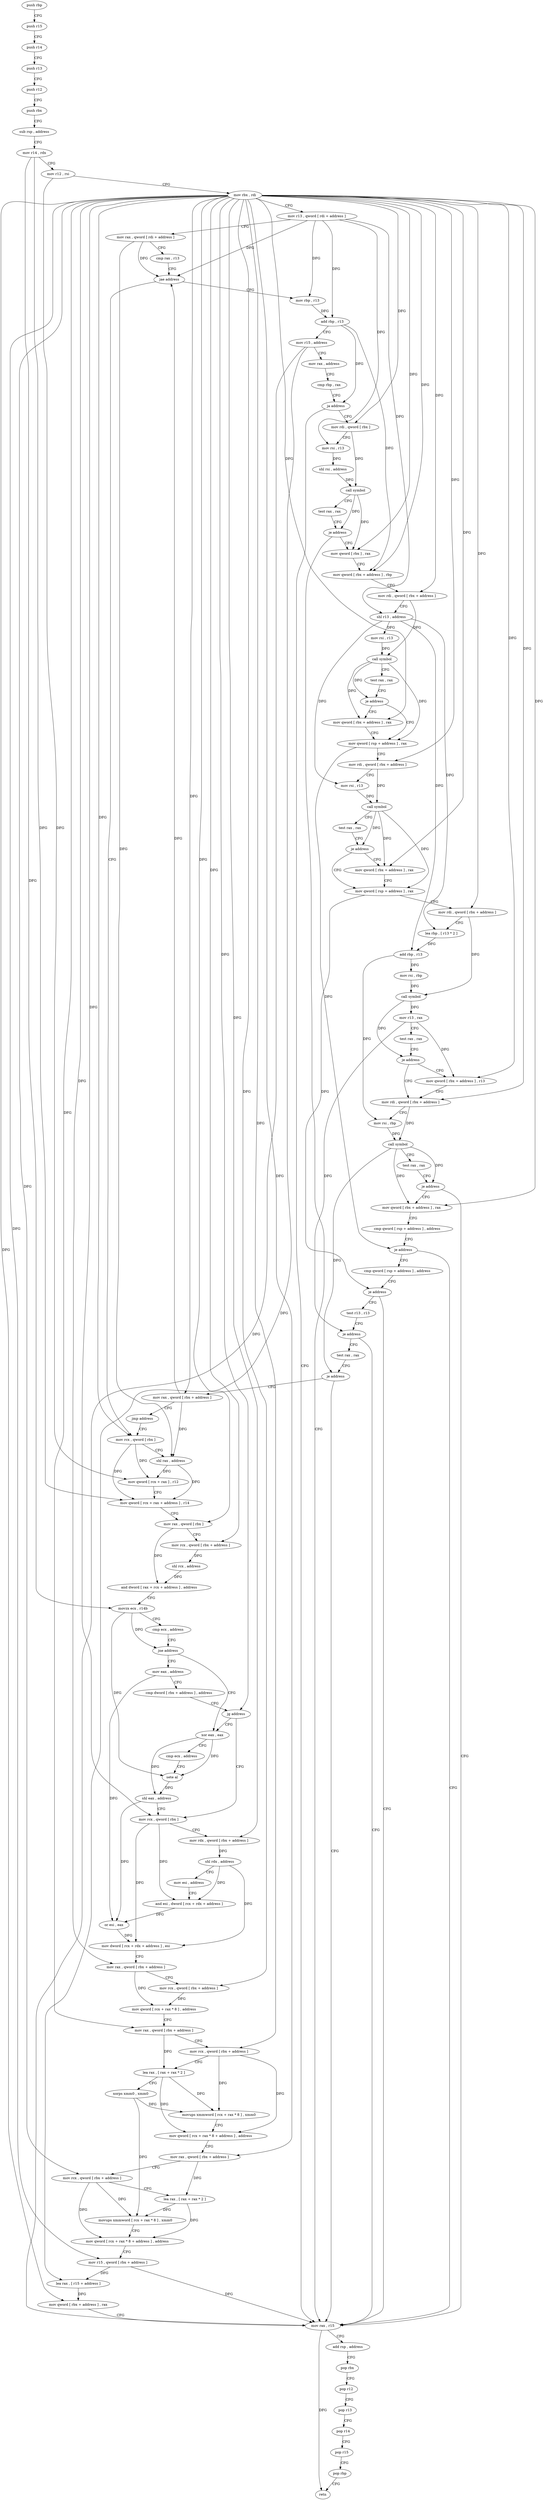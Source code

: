 digraph "func" {
"4274896" [label = "push rbp" ]
"4274897" [label = "push r15" ]
"4274899" [label = "push r14" ]
"4274901" [label = "push r13" ]
"4274903" [label = "push r12" ]
"4274905" [label = "push rbx" ]
"4274906" [label = "sub rsp , address" ]
"4274910" [label = "mov r14 , rdx" ]
"4274913" [label = "mov r12 , rsi" ]
"4274916" [label = "mov rbx , rdi" ]
"4274919" [label = "mov r13 , qword [ rdi + address ]" ]
"4274923" [label = "mov rax , qword [ rdi + address ]" ]
"4274927" [label = "cmp rax , r13" ]
"4274930" [label = "jae address" ]
"4275130" [label = "mov rbp , r13" ]
"4274936" [label = "mov rcx , qword [ rbx ]" ]
"4275133" [label = "add rbp , r13" ]
"4275136" [label = "mov r15 , address" ]
"4275143" [label = "mov rax , address" ]
"4275153" [label = "cmp rbp , rax" ]
"4275156" [label = "ja address" ]
"4275112" [label = "mov rax , r15" ]
"4275158" [label = "mov rdi , qword [ rbx ]" ]
"4274939" [label = "shl rax , address" ]
"4274943" [label = "mov qword [ rcx + rax ] , r12" ]
"4274947" [label = "mov qword [ rcx + rax + address ] , r14" ]
"4274952" [label = "mov rax , qword [ rbx ]" ]
"4274955" [label = "mov rcx , qword [ rbx + address ]" ]
"4274959" [label = "shl rcx , address" ]
"4274963" [label = "and dword [ rax + rcx + address ] , address" ]
"4274971" [label = "movzx ecx , r14b" ]
"4274975" [label = "cmp ecx , address" ]
"4274978" [label = "jne address" ]
"4274994" [label = "xor eax , eax" ]
"4274980" [label = "mov eax , address" ]
"4275115" [label = "add rsp , address" ]
"4275119" [label = "pop rbx" ]
"4275120" [label = "pop r12" ]
"4275122" [label = "pop r13" ]
"4275124" [label = "pop r14" ]
"4275126" [label = "pop r15" ]
"4275128" [label = "pop rbp" ]
"4275129" [label = "retn" ]
"4275161" [label = "mov rsi , r13" ]
"4275164" [label = "shl rsi , address" ]
"4275168" [label = "call symbol" ]
"4275173" [label = "test rax , rax" ]
"4275176" [label = "je address" ]
"4275178" [label = "mov qword [ rbx ] , rax" ]
"4274996" [label = "cmp ecx , address" ]
"4274999" [label = "sete al" ]
"4275002" [label = "shl eax , address" ]
"4275005" [label = "mov rcx , qword [ rbx ]" ]
"4274985" [label = "cmp dword [ rbx + address ] , address" ]
"4274992" [label = "jg address" ]
"4275181" [label = "mov qword [ rbx + address ] , rbp" ]
"4275185" [label = "mov rdi , qword [ rbx + address ]" ]
"4275189" [label = "shl r13 , address" ]
"4275193" [label = "mov rsi , r13" ]
"4275196" [label = "call symbol" ]
"4275201" [label = "test rax , rax" ]
"4275204" [label = "je address" ]
"4275210" [label = "mov qword [ rsp + address ] , rax" ]
"4275206" [label = "mov qword [ rbx + address ] , rax" ]
"4275008" [label = "mov rdx , qword [ rbx + address ]" ]
"4275012" [label = "shl rdx , address" ]
"4275016" [label = "mov esi , address" ]
"4275021" [label = "and esi , dword [ rcx + rdx + address ]" ]
"4275025" [label = "or esi , eax" ]
"4275027" [label = "mov dword [ rcx + rdx + address ] , esi" ]
"4275031" [label = "mov rax , qword [ rbx + address ]" ]
"4275035" [label = "mov rcx , qword [ rbx + address ]" ]
"4275039" [label = "mov qword [ rcx + rax * 8 ] , address" ]
"4275047" [label = "mov rax , qword [ rbx + address ]" ]
"4275051" [label = "mov rcx , qword [ rbx + address ]" ]
"4275055" [label = "lea rax , [ rax + rax * 2 ]" ]
"4275059" [label = "xorps xmm0 , xmm0" ]
"4275062" [label = "movups xmmword [ rcx + rax * 8 ] , xmm0" ]
"4275066" [label = "mov qword [ rcx + rax * 8 + address ] , address" ]
"4275075" [label = "mov rax , qword [ rbx + address ]" ]
"4275079" [label = "mov rcx , qword [ rbx + address ]" ]
"4275083" [label = "lea rax , [ rax + rax * 2 ]" ]
"4275087" [label = "movups xmmword [ rcx + rax * 8 ] , xmm0" ]
"4275091" [label = "mov qword [ rcx + rax * 8 + address ] , address" ]
"4275100" [label = "mov r15 , qword [ rbx + address ]" ]
"4275104" [label = "lea rax , [ r15 + address ]" ]
"4275108" [label = "mov qword [ rbx + address ] , rax" ]
"4275215" [label = "mov rdi , qword [ rbx + address ]" ]
"4275219" [label = "mov rsi , r13" ]
"4275222" [label = "call symbol" ]
"4275227" [label = "test rax , rax" ]
"4275230" [label = "je address" ]
"4275236" [label = "mov qword [ rsp + address ] , rax" ]
"4275232" [label = "mov qword [ rbx + address ] , rax" ]
"4275241" [label = "mov rdi , qword [ rbx + address ]" ]
"4275245" [label = "lea rbp , [ r13 * 2 ]" ]
"4275253" [label = "add rbp , r13" ]
"4275256" [label = "mov rsi , rbp" ]
"4275259" [label = "call symbol" ]
"4275264" [label = "mov r13 , rax" ]
"4275267" [label = "test rax , rax" ]
"4275270" [label = "je address" ]
"4275276" [label = "mov rdi , qword [ rbx + address ]" ]
"4275272" [label = "mov qword [ rbx + address ] , r13" ]
"4275280" [label = "mov rsi , rbp" ]
"4275283" [label = "call symbol" ]
"4275288" [label = "test rax , rax" ]
"4275291" [label = "je address" ]
"4275297" [label = "mov qword [ rbx + address ] , rax" ]
"4275301" [label = "cmp qword [ rsp + address ] , address" ]
"4275307" [label = "je address" ]
"4275313" [label = "cmp qword [ rsp + address ] , address" ]
"4275319" [label = "je address" ]
"4275325" [label = "test r13 , r13" ]
"4275328" [label = "je address" ]
"4275334" [label = "test rax , rax" ]
"4275337" [label = "je address" ]
"4275343" [label = "mov rax , qword [ rbx + address ]" ]
"4275347" [label = "jmp address" ]
"4274896" -> "4274897" [ label = "CFG" ]
"4274897" -> "4274899" [ label = "CFG" ]
"4274899" -> "4274901" [ label = "CFG" ]
"4274901" -> "4274903" [ label = "CFG" ]
"4274903" -> "4274905" [ label = "CFG" ]
"4274905" -> "4274906" [ label = "CFG" ]
"4274906" -> "4274910" [ label = "CFG" ]
"4274910" -> "4274913" [ label = "CFG" ]
"4274910" -> "4274947" [ label = "DFG" ]
"4274910" -> "4274971" [ label = "DFG" ]
"4274913" -> "4274916" [ label = "CFG" ]
"4274913" -> "4274943" [ label = "DFG" ]
"4274916" -> "4274919" [ label = "CFG" ]
"4274916" -> "4274936" [ label = "DFG" ]
"4274916" -> "4274952" [ label = "DFG" ]
"4274916" -> "4274955" [ label = "DFG" ]
"4274916" -> "4275158" [ label = "DFG" ]
"4274916" -> "4274992" [ label = "DFG" ]
"4274916" -> "4275178" [ label = "DFG" ]
"4274916" -> "4275181" [ label = "DFG" ]
"4274916" -> "4275185" [ label = "DFG" ]
"4274916" -> "4275005" [ label = "DFG" ]
"4274916" -> "4275008" [ label = "DFG" ]
"4274916" -> "4275031" [ label = "DFG" ]
"4274916" -> "4275035" [ label = "DFG" ]
"4274916" -> "4275047" [ label = "DFG" ]
"4274916" -> "4275051" [ label = "DFG" ]
"4274916" -> "4275075" [ label = "DFG" ]
"4274916" -> "4275079" [ label = "DFG" ]
"4274916" -> "4275100" [ label = "DFG" ]
"4274916" -> "4275108" [ label = "DFG" ]
"4274916" -> "4275215" [ label = "DFG" ]
"4274916" -> "4275206" [ label = "DFG" ]
"4274916" -> "4275241" [ label = "DFG" ]
"4274916" -> "4275232" [ label = "DFG" ]
"4274916" -> "4275276" [ label = "DFG" ]
"4274916" -> "4275272" [ label = "DFG" ]
"4274916" -> "4275297" [ label = "DFG" ]
"4274916" -> "4275343" [ label = "DFG" ]
"4274919" -> "4274923" [ label = "CFG" ]
"4274919" -> "4274930" [ label = "DFG" ]
"4274919" -> "4275130" [ label = "DFG" ]
"4274919" -> "4275133" [ label = "DFG" ]
"4274919" -> "4275161" [ label = "DFG" ]
"4274919" -> "4275189" [ label = "DFG" ]
"4274923" -> "4274927" [ label = "CFG" ]
"4274923" -> "4274930" [ label = "DFG" ]
"4274923" -> "4274939" [ label = "DFG" ]
"4274927" -> "4274930" [ label = "CFG" ]
"4274930" -> "4275130" [ label = "CFG" ]
"4274930" -> "4274936" [ label = "CFG" ]
"4275130" -> "4275133" [ label = "DFG" ]
"4274936" -> "4274939" [ label = "CFG" ]
"4274936" -> "4274943" [ label = "DFG" ]
"4274936" -> "4274947" [ label = "DFG" ]
"4275133" -> "4275136" [ label = "CFG" ]
"4275133" -> "4275156" [ label = "DFG" ]
"4275133" -> "4275181" [ label = "DFG" ]
"4275136" -> "4275143" [ label = "CFG" ]
"4275136" -> "4275112" [ label = "DFG" ]
"4275136" -> "4275104" [ label = "DFG" ]
"4275143" -> "4275153" [ label = "CFG" ]
"4275153" -> "4275156" [ label = "CFG" ]
"4275156" -> "4275112" [ label = "CFG" ]
"4275156" -> "4275158" [ label = "CFG" ]
"4275112" -> "4275115" [ label = "CFG" ]
"4275112" -> "4275129" [ label = "DFG" ]
"4275158" -> "4275161" [ label = "CFG" ]
"4275158" -> "4275168" [ label = "DFG" ]
"4274939" -> "4274943" [ label = "DFG" ]
"4274939" -> "4274947" [ label = "DFG" ]
"4274943" -> "4274947" [ label = "CFG" ]
"4274947" -> "4274952" [ label = "CFG" ]
"4274952" -> "4274955" [ label = "CFG" ]
"4274952" -> "4274963" [ label = "DFG" ]
"4274955" -> "4274959" [ label = "DFG" ]
"4274959" -> "4274963" [ label = "DFG" ]
"4274963" -> "4274971" [ label = "CFG" ]
"4274971" -> "4274975" [ label = "CFG" ]
"4274971" -> "4274978" [ label = "DFG" ]
"4274971" -> "4274999" [ label = "DFG" ]
"4274975" -> "4274978" [ label = "CFG" ]
"4274978" -> "4274994" [ label = "CFG" ]
"4274978" -> "4274980" [ label = "CFG" ]
"4274994" -> "4274996" [ label = "CFG" ]
"4274994" -> "4274999" [ label = "DFG" ]
"4274994" -> "4275002" [ label = "DFG" ]
"4274980" -> "4274985" [ label = "CFG" ]
"4274980" -> "4275025" [ label = "DFG" ]
"4275115" -> "4275119" [ label = "CFG" ]
"4275119" -> "4275120" [ label = "CFG" ]
"4275120" -> "4275122" [ label = "CFG" ]
"4275122" -> "4275124" [ label = "CFG" ]
"4275124" -> "4275126" [ label = "CFG" ]
"4275126" -> "4275128" [ label = "CFG" ]
"4275128" -> "4275129" [ label = "CFG" ]
"4275161" -> "4275164" [ label = "DFG" ]
"4275164" -> "4275168" [ label = "DFG" ]
"4275168" -> "4275173" [ label = "CFG" ]
"4275168" -> "4275176" [ label = "DFG" ]
"4275168" -> "4275178" [ label = "DFG" ]
"4275173" -> "4275176" [ label = "CFG" ]
"4275176" -> "4275112" [ label = "CFG" ]
"4275176" -> "4275178" [ label = "CFG" ]
"4275178" -> "4275181" [ label = "CFG" ]
"4274996" -> "4274999" [ label = "CFG" ]
"4274999" -> "4275002" [ label = "DFG" ]
"4275002" -> "4275005" [ label = "CFG" ]
"4275002" -> "4275025" [ label = "DFG" ]
"4275005" -> "4275008" [ label = "CFG" ]
"4275005" -> "4275021" [ label = "DFG" ]
"4275005" -> "4275027" [ label = "DFG" ]
"4274985" -> "4274992" [ label = "CFG" ]
"4274992" -> "4275005" [ label = "CFG" ]
"4274992" -> "4274994" [ label = "CFG" ]
"4275181" -> "4275185" [ label = "CFG" ]
"4275185" -> "4275189" [ label = "CFG" ]
"4275185" -> "4275196" [ label = "DFG" ]
"4275189" -> "4275193" [ label = "DFG" ]
"4275189" -> "4275219" [ label = "DFG" ]
"4275189" -> "4275245" [ label = "DFG" ]
"4275189" -> "4275253" [ label = "DFG" ]
"4275193" -> "4275196" [ label = "DFG" ]
"4275196" -> "4275201" [ label = "CFG" ]
"4275196" -> "4275204" [ label = "DFG" ]
"4275196" -> "4275210" [ label = "DFG" ]
"4275196" -> "4275206" [ label = "DFG" ]
"4275201" -> "4275204" [ label = "CFG" ]
"4275204" -> "4275210" [ label = "CFG" ]
"4275204" -> "4275206" [ label = "CFG" ]
"4275210" -> "4275215" [ label = "CFG" ]
"4275210" -> "4275307" [ label = "DFG" ]
"4275206" -> "4275210" [ label = "CFG" ]
"4275008" -> "4275012" [ label = "DFG" ]
"4275012" -> "4275016" [ label = "CFG" ]
"4275012" -> "4275021" [ label = "DFG" ]
"4275012" -> "4275027" [ label = "DFG" ]
"4275016" -> "4275021" [ label = "CFG" ]
"4275021" -> "4275025" [ label = "DFG" ]
"4275025" -> "4275027" [ label = "DFG" ]
"4275027" -> "4275031" [ label = "CFG" ]
"4275031" -> "4275035" [ label = "CFG" ]
"4275031" -> "4275039" [ label = "DFG" ]
"4275035" -> "4275039" [ label = "DFG" ]
"4275039" -> "4275047" [ label = "CFG" ]
"4275047" -> "4275051" [ label = "CFG" ]
"4275047" -> "4275055" [ label = "DFG" ]
"4275051" -> "4275055" [ label = "CFG" ]
"4275051" -> "4275062" [ label = "DFG" ]
"4275051" -> "4275066" [ label = "DFG" ]
"4275055" -> "4275059" [ label = "CFG" ]
"4275055" -> "4275062" [ label = "DFG" ]
"4275055" -> "4275066" [ label = "DFG" ]
"4275059" -> "4275062" [ label = "DFG" ]
"4275059" -> "4275087" [ label = "DFG" ]
"4275062" -> "4275066" [ label = "CFG" ]
"4275066" -> "4275075" [ label = "CFG" ]
"4275075" -> "4275079" [ label = "CFG" ]
"4275075" -> "4275083" [ label = "DFG" ]
"4275079" -> "4275083" [ label = "CFG" ]
"4275079" -> "4275087" [ label = "DFG" ]
"4275079" -> "4275091" [ label = "DFG" ]
"4275083" -> "4275087" [ label = "DFG" ]
"4275083" -> "4275091" [ label = "DFG" ]
"4275087" -> "4275091" [ label = "CFG" ]
"4275091" -> "4275100" [ label = "CFG" ]
"4275100" -> "4275104" [ label = "DFG" ]
"4275100" -> "4275112" [ label = "DFG" ]
"4275104" -> "4275108" [ label = "DFG" ]
"4275108" -> "4275112" [ label = "CFG" ]
"4275215" -> "4275219" [ label = "CFG" ]
"4275215" -> "4275222" [ label = "DFG" ]
"4275219" -> "4275222" [ label = "DFG" ]
"4275222" -> "4275227" [ label = "CFG" ]
"4275222" -> "4275230" [ label = "DFG" ]
"4275222" -> "4275236" [ label = "DFG" ]
"4275222" -> "4275232" [ label = "DFG" ]
"4275227" -> "4275230" [ label = "CFG" ]
"4275230" -> "4275236" [ label = "CFG" ]
"4275230" -> "4275232" [ label = "CFG" ]
"4275236" -> "4275241" [ label = "CFG" ]
"4275236" -> "4275319" [ label = "DFG" ]
"4275232" -> "4275236" [ label = "CFG" ]
"4275241" -> "4275245" [ label = "CFG" ]
"4275241" -> "4275259" [ label = "DFG" ]
"4275245" -> "4275253" [ label = "DFG" ]
"4275253" -> "4275256" [ label = "DFG" ]
"4275253" -> "4275280" [ label = "DFG" ]
"4275256" -> "4275259" [ label = "DFG" ]
"4275259" -> "4275264" [ label = "DFG" ]
"4275259" -> "4275270" [ label = "DFG" ]
"4275264" -> "4275267" [ label = "CFG" ]
"4275264" -> "4275272" [ label = "DFG" ]
"4275264" -> "4275328" [ label = "DFG" ]
"4275267" -> "4275270" [ label = "CFG" ]
"4275270" -> "4275276" [ label = "CFG" ]
"4275270" -> "4275272" [ label = "CFG" ]
"4275276" -> "4275280" [ label = "CFG" ]
"4275276" -> "4275283" [ label = "DFG" ]
"4275272" -> "4275276" [ label = "CFG" ]
"4275280" -> "4275283" [ label = "DFG" ]
"4275283" -> "4275288" [ label = "CFG" ]
"4275283" -> "4275291" [ label = "DFG" ]
"4275283" -> "4275297" [ label = "DFG" ]
"4275283" -> "4275337" [ label = "DFG" ]
"4275288" -> "4275291" [ label = "CFG" ]
"4275291" -> "4275112" [ label = "CFG" ]
"4275291" -> "4275297" [ label = "CFG" ]
"4275297" -> "4275301" [ label = "CFG" ]
"4275301" -> "4275307" [ label = "CFG" ]
"4275307" -> "4275112" [ label = "CFG" ]
"4275307" -> "4275313" [ label = "CFG" ]
"4275313" -> "4275319" [ label = "CFG" ]
"4275319" -> "4275112" [ label = "CFG" ]
"4275319" -> "4275325" [ label = "CFG" ]
"4275325" -> "4275328" [ label = "CFG" ]
"4275328" -> "4275112" [ label = "CFG" ]
"4275328" -> "4275334" [ label = "CFG" ]
"4275334" -> "4275337" [ label = "CFG" ]
"4275337" -> "4275112" [ label = "CFG" ]
"4275337" -> "4275343" [ label = "CFG" ]
"4275343" -> "4275347" [ label = "CFG" ]
"4275343" -> "4274939" [ label = "DFG" ]
"4275343" -> "4274930" [ label = "DFG" ]
"4275347" -> "4274936" [ label = "CFG" ]
}
